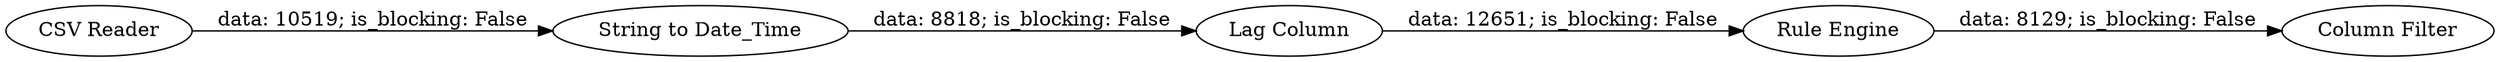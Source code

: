 digraph {
	"-4429701798489019716_1" [label="CSV Reader"]
	"-4429701798489019716_4" [label="String to Date_Time"]
	"-4429701798489019716_8" [label="Lag Column"]
	"-4429701798489019716_10" [label="Column Filter"]
	"-4429701798489019716_9" [label="Rule Engine"]
	"-4429701798489019716_9" -> "-4429701798489019716_10" [label="data: 8129; is_blocking: False"]
	"-4429701798489019716_4" -> "-4429701798489019716_8" [label="data: 8818; is_blocking: False"]
	"-4429701798489019716_8" -> "-4429701798489019716_9" [label="data: 12651; is_blocking: False"]
	"-4429701798489019716_1" -> "-4429701798489019716_4" [label="data: 10519; is_blocking: False"]
	rankdir=LR
}

